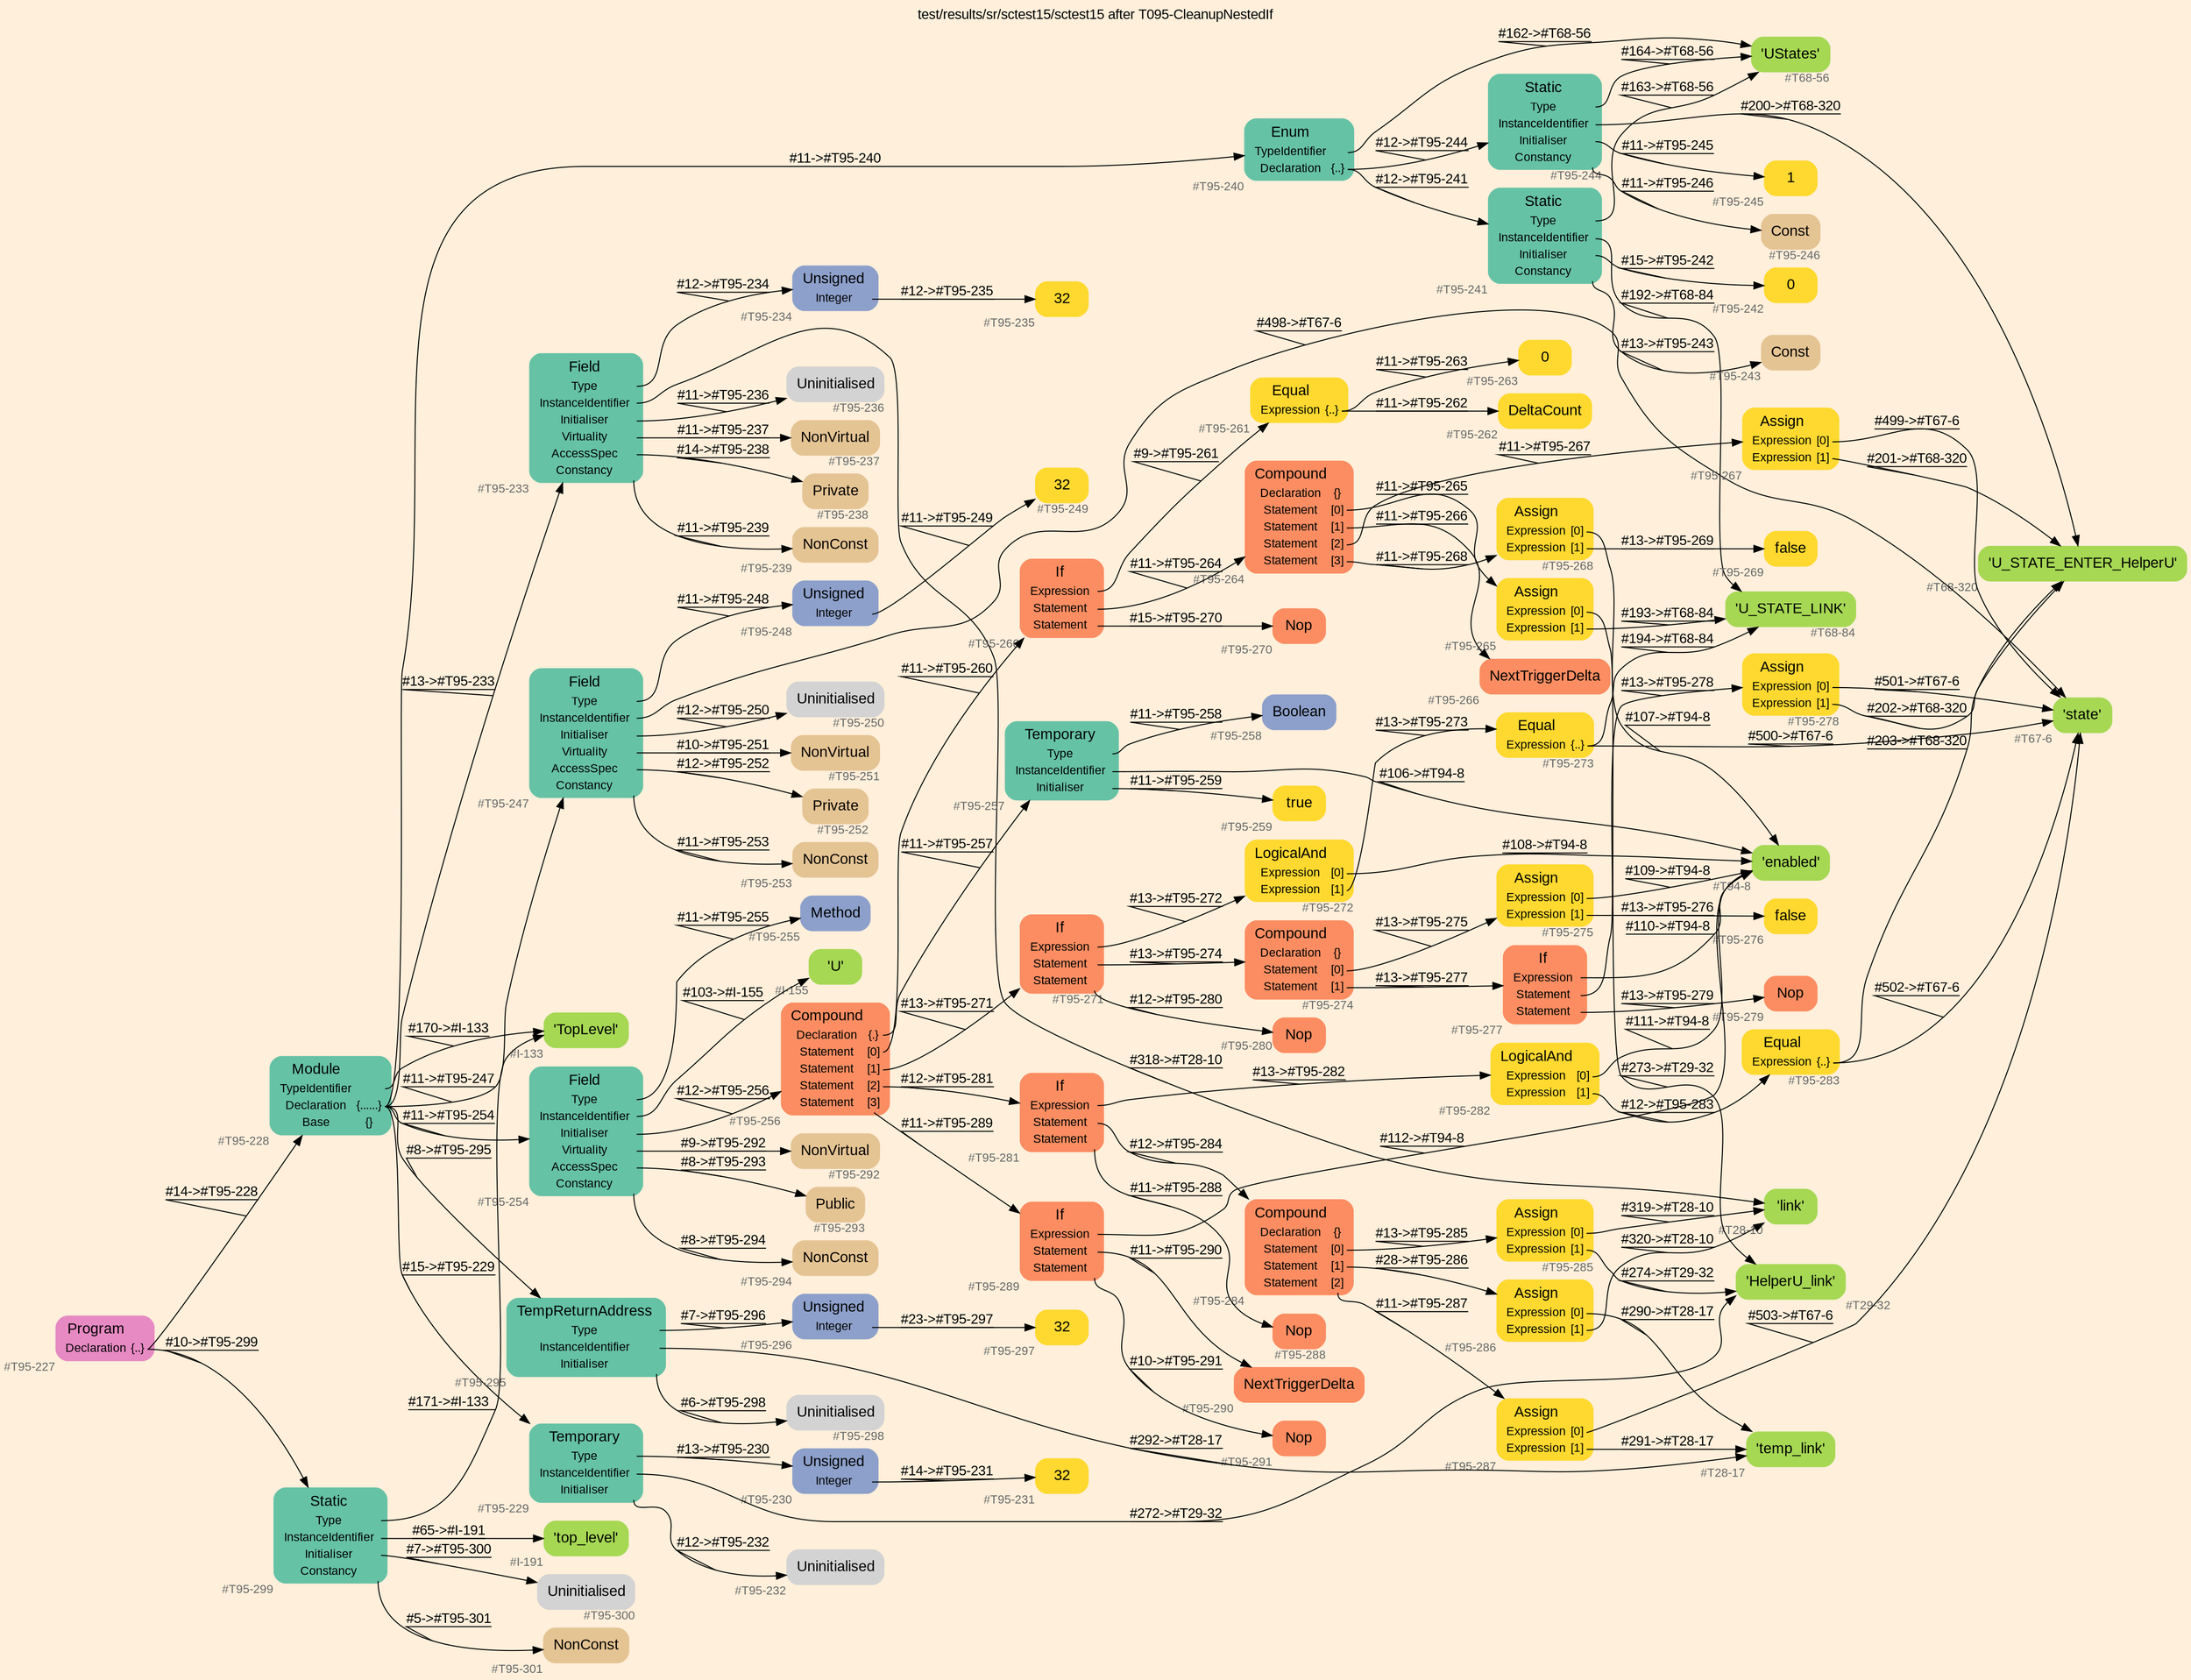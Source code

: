 digraph "test/results/sr/sctest15/sctest15 after T095-CleanupNestedIf" {
label = "test/results/sr/sctest15/sctest15 after T095-CleanupNestedIf"
labelloc = t
graph [
    rankdir = "LR"
    ranksep = 0.3
    bgcolor = antiquewhite1
    color = black
    fontcolor = black
    fontname = "Arial"
];
node [
    fontname = "Arial"
];
edge [
    fontname = "Arial"
];

// -------------------- node figure --------------------
// -------- block #T95-227 ----------
"#T95-227" [
    fillcolor = "/set28/4"
    xlabel = "#T95-227"
    fontsize = "12"
    fontcolor = grey40
    shape = "plaintext"
    label = <<TABLE BORDER="0" CELLBORDER="0" CELLSPACING="0">
     <TR><TD><FONT COLOR="black" POINT-SIZE="15">Program</FONT></TD></TR>
     <TR><TD><FONT COLOR="black" POINT-SIZE="12">Declaration</FONT></TD><TD PORT="port0"><FONT COLOR="black" POINT-SIZE="12">{..}</FONT></TD></TR>
    </TABLE>>
    style = "rounded,filled"
];

// -------- block #T95-228 ----------
"#T95-228" [
    fillcolor = "/set28/1"
    xlabel = "#T95-228"
    fontsize = "12"
    fontcolor = grey40
    shape = "plaintext"
    label = <<TABLE BORDER="0" CELLBORDER="0" CELLSPACING="0">
     <TR><TD><FONT COLOR="black" POINT-SIZE="15">Module</FONT></TD></TR>
     <TR><TD><FONT COLOR="black" POINT-SIZE="12">TypeIdentifier</FONT></TD><TD PORT="port0"></TD></TR>
     <TR><TD><FONT COLOR="black" POINT-SIZE="12">Declaration</FONT></TD><TD PORT="port1"><FONT COLOR="black" POINT-SIZE="12">{......}</FONT></TD></TR>
     <TR><TD><FONT COLOR="black" POINT-SIZE="12">Base</FONT></TD><TD PORT="port2"><FONT COLOR="black" POINT-SIZE="12">{}</FONT></TD></TR>
    </TABLE>>
    style = "rounded,filled"
];

// -------- block #I-133 ----------
"#I-133" [
    fillcolor = "/set28/5"
    xlabel = "#I-133"
    fontsize = "12"
    fontcolor = grey40
    shape = "plaintext"
    label = <<TABLE BORDER="0" CELLBORDER="0" CELLSPACING="0">
     <TR><TD><FONT COLOR="black" POINT-SIZE="15">'TopLevel'</FONT></TD></TR>
    </TABLE>>
    style = "rounded,filled"
];

// -------- block #T95-229 ----------
"#T95-229" [
    fillcolor = "/set28/1"
    xlabel = "#T95-229"
    fontsize = "12"
    fontcolor = grey40
    shape = "plaintext"
    label = <<TABLE BORDER="0" CELLBORDER="0" CELLSPACING="0">
     <TR><TD><FONT COLOR="black" POINT-SIZE="15">Temporary</FONT></TD></TR>
     <TR><TD><FONT COLOR="black" POINT-SIZE="12">Type</FONT></TD><TD PORT="port0"></TD></TR>
     <TR><TD><FONT COLOR="black" POINT-SIZE="12">InstanceIdentifier</FONT></TD><TD PORT="port1"></TD></TR>
     <TR><TD><FONT COLOR="black" POINT-SIZE="12">Initialiser</FONT></TD><TD PORT="port2"></TD></TR>
    </TABLE>>
    style = "rounded,filled"
];

// -------- block #T95-230 ----------
"#T95-230" [
    fillcolor = "/set28/3"
    xlabel = "#T95-230"
    fontsize = "12"
    fontcolor = grey40
    shape = "plaintext"
    label = <<TABLE BORDER="0" CELLBORDER="0" CELLSPACING="0">
     <TR><TD><FONT COLOR="black" POINT-SIZE="15">Unsigned</FONT></TD></TR>
     <TR><TD><FONT COLOR="black" POINT-SIZE="12">Integer</FONT></TD><TD PORT="port0"></TD></TR>
    </TABLE>>
    style = "rounded,filled"
];

// -------- block #T95-231 ----------
"#T95-231" [
    fillcolor = "/set28/6"
    xlabel = "#T95-231"
    fontsize = "12"
    fontcolor = grey40
    shape = "plaintext"
    label = <<TABLE BORDER="0" CELLBORDER="0" CELLSPACING="0">
     <TR><TD><FONT COLOR="black" POINT-SIZE="15">32</FONT></TD></TR>
    </TABLE>>
    style = "rounded,filled"
];

// -------- block #T29-32 ----------
"#T29-32" [
    fillcolor = "/set28/5"
    xlabel = "#T29-32"
    fontsize = "12"
    fontcolor = grey40
    shape = "plaintext"
    label = <<TABLE BORDER="0" CELLBORDER="0" CELLSPACING="0">
     <TR><TD><FONT COLOR="black" POINT-SIZE="15">'HelperU_link'</FONT></TD></TR>
    </TABLE>>
    style = "rounded,filled"
];

// -------- block #T95-232 ----------
"#T95-232" [
    xlabel = "#T95-232"
    fontsize = "12"
    fontcolor = grey40
    shape = "plaintext"
    label = <<TABLE BORDER="0" CELLBORDER="0" CELLSPACING="0">
     <TR><TD><FONT COLOR="black" POINT-SIZE="15">Uninitialised</FONT></TD></TR>
    </TABLE>>
    style = "rounded,filled"
];

// -------- block #T95-233 ----------
"#T95-233" [
    fillcolor = "/set28/1"
    xlabel = "#T95-233"
    fontsize = "12"
    fontcolor = grey40
    shape = "plaintext"
    label = <<TABLE BORDER="0" CELLBORDER="0" CELLSPACING="0">
     <TR><TD><FONT COLOR="black" POINT-SIZE="15">Field</FONT></TD></TR>
     <TR><TD><FONT COLOR="black" POINT-SIZE="12">Type</FONT></TD><TD PORT="port0"></TD></TR>
     <TR><TD><FONT COLOR="black" POINT-SIZE="12">InstanceIdentifier</FONT></TD><TD PORT="port1"></TD></TR>
     <TR><TD><FONT COLOR="black" POINT-SIZE="12">Initialiser</FONT></TD><TD PORT="port2"></TD></TR>
     <TR><TD><FONT COLOR="black" POINT-SIZE="12">Virtuality</FONT></TD><TD PORT="port3"></TD></TR>
     <TR><TD><FONT COLOR="black" POINT-SIZE="12">AccessSpec</FONT></TD><TD PORT="port4"></TD></TR>
     <TR><TD><FONT COLOR="black" POINT-SIZE="12">Constancy</FONT></TD><TD PORT="port5"></TD></TR>
    </TABLE>>
    style = "rounded,filled"
];

// -------- block #T95-234 ----------
"#T95-234" [
    fillcolor = "/set28/3"
    xlabel = "#T95-234"
    fontsize = "12"
    fontcolor = grey40
    shape = "plaintext"
    label = <<TABLE BORDER="0" CELLBORDER="0" CELLSPACING="0">
     <TR><TD><FONT COLOR="black" POINT-SIZE="15">Unsigned</FONT></TD></TR>
     <TR><TD><FONT COLOR="black" POINT-SIZE="12">Integer</FONT></TD><TD PORT="port0"></TD></TR>
    </TABLE>>
    style = "rounded,filled"
];

// -------- block #T95-235 ----------
"#T95-235" [
    fillcolor = "/set28/6"
    xlabel = "#T95-235"
    fontsize = "12"
    fontcolor = grey40
    shape = "plaintext"
    label = <<TABLE BORDER="0" CELLBORDER="0" CELLSPACING="0">
     <TR><TD><FONT COLOR="black" POINT-SIZE="15">32</FONT></TD></TR>
    </TABLE>>
    style = "rounded,filled"
];

// -------- block #T28-10 ----------
"#T28-10" [
    fillcolor = "/set28/5"
    xlabel = "#T28-10"
    fontsize = "12"
    fontcolor = grey40
    shape = "plaintext"
    label = <<TABLE BORDER="0" CELLBORDER="0" CELLSPACING="0">
     <TR><TD><FONT COLOR="black" POINT-SIZE="15">'link'</FONT></TD></TR>
    </TABLE>>
    style = "rounded,filled"
];

// -------- block #T95-236 ----------
"#T95-236" [
    xlabel = "#T95-236"
    fontsize = "12"
    fontcolor = grey40
    shape = "plaintext"
    label = <<TABLE BORDER="0" CELLBORDER="0" CELLSPACING="0">
     <TR><TD><FONT COLOR="black" POINT-SIZE="15">Uninitialised</FONT></TD></TR>
    </TABLE>>
    style = "rounded,filled"
];

// -------- block #T95-237 ----------
"#T95-237" [
    fillcolor = "/set28/7"
    xlabel = "#T95-237"
    fontsize = "12"
    fontcolor = grey40
    shape = "plaintext"
    label = <<TABLE BORDER="0" CELLBORDER="0" CELLSPACING="0">
     <TR><TD><FONT COLOR="black" POINT-SIZE="15">NonVirtual</FONT></TD></TR>
    </TABLE>>
    style = "rounded,filled"
];

// -------- block #T95-238 ----------
"#T95-238" [
    fillcolor = "/set28/7"
    xlabel = "#T95-238"
    fontsize = "12"
    fontcolor = grey40
    shape = "plaintext"
    label = <<TABLE BORDER="0" CELLBORDER="0" CELLSPACING="0">
     <TR><TD><FONT COLOR="black" POINT-SIZE="15">Private</FONT></TD></TR>
    </TABLE>>
    style = "rounded,filled"
];

// -------- block #T95-239 ----------
"#T95-239" [
    fillcolor = "/set28/7"
    xlabel = "#T95-239"
    fontsize = "12"
    fontcolor = grey40
    shape = "plaintext"
    label = <<TABLE BORDER="0" CELLBORDER="0" CELLSPACING="0">
     <TR><TD><FONT COLOR="black" POINT-SIZE="15">NonConst</FONT></TD></TR>
    </TABLE>>
    style = "rounded,filled"
];

// -------- block #T95-240 ----------
"#T95-240" [
    fillcolor = "/set28/1"
    xlabel = "#T95-240"
    fontsize = "12"
    fontcolor = grey40
    shape = "plaintext"
    label = <<TABLE BORDER="0" CELLBORDER="0" CELLSPACING="0">
     <TR><TD><FONT COLOR="black" POINT-SIZE="15">Enum</FONT></TD></TR>
     <TR><TD><FONT COLOR="black" POINT-SIZE="12">TypeIdentifier</FONT></TD><TD PORT="port0"></TD></TR>
     <TR><TD><FONT COLOR="black" POINT-SIZE="12">Declaration</FONT></TD><TD PORT="port1"><FONT COLOR="black" POINT-SIZE="12">{..}</FONT></TD></TR>
    </TABLE>>
    style = "rounded,filled"
];

// -------- block #T68-56 ----------
"#T68-56" [
    fillcolor = "/set28/5"
    xlabel = "#T68-56"
    fontsize = "12"
    fontcolor = grey40
    shape = "plaintext"
    label = <<TABLE BORDER="0" CELLBORDER="0" CELLSPACING="0">
     <TR><TD><FONT COLOR="black" POINT-SIZE="15">'UStates'</FONT></TD></TR>
    </TABLE>>
    style = "rounded,filled"
];

// -------- block #T95-241 ----------
"#T95-241" [
    fillcolor = "/set28/1"
    xlabel = "#T95-241"
    fontsize = "12"
    fontcolor = grey40
    shape = "plaintext"
    label = <<TABLE BORDER="0" CELLBORDER="0" CELLSPACING="0">
     <TR><TD><FONT COLOR="black" POINT-SIZE="15">Static</FONT></TD></TR>
     <TR><TD><FONT COLOR="black" POINT-SIZE="12">Type</FONT></TD><TD PORT="port0"></TD></TR>
     <TR><TD><FONT COLOR="black" POINT-SIZE="12">InstanceIdentifier</FONT></TD><TD PORT="port1"></TD></TR>
     <TR><TD><FONT COLOR="black" POINT-SIZE="12">Initialiser</FONT></TD><TD PORT="port2"></TD></TR>
     <TR><TD><FONT COLOR="black" POINT-SIZE="12">Constancy</FONT></TD><TD PORT="port3"></TD></TR>
    </TABLE>>
    style = "rounded,filled"
];

// -------- block #T68-84 ----------
"#T68-84" [
    fillcolor = "/set28/5"
    xlabel = "#T68-84"
    fontsize = "12"
    fontcolor = grey40
    shape = "plaintext"
    label = <<TABLE BORDER="0" CELLBORDER="0" CELLSPACING="0">
     <TR><TD><FONT COLOR="black" POINT-SIZE="15">'U_STATE_LINK'</FONT></TD></TR>
    </TABLE>>
    style = "rounded,filled"
];

// -------- block #T95-242 ----------
"#T95-242" [
    fillcolor = "/set28/6"
    xlabel = "#T95-242"
    fontsize = "12"
    fontcolor = grey40
    shape = "plaintext"
    label = <<TABLE BORDER="0" CELLBORDER="0" CELLSPACING="0">
     <TR><TD><FONT COLOR="black" POINT-SIZE="15">0</FONT></TD></TR>
    </TABLE>>
    style = "rounded,filled"
];

// -------- block #T95-243 ----------
"#T95-243" [
    fillcolor = "/set28/7"
    xlabel = "#T95-243"
    fontsize = "12"
    fontcolor = grey40
    shape = "plaintext"
    label = <<TABLE BORDER="0" CELLBORDER="0" CELLSPACING="0">
     <TR><TD><FONT COLOR="black" POINT-SIZE="15">Const</FONT></TD></TR>
    </TABLE>>
    style = "rounded,filled"
];

// -------- block #T95-244 ----------
"#T95-244" [
    fillcolor = "/set28/1"
    xlabel = "#T95-244"
    fontsize = "12"
    fontcolor = grey40
    shape = "plaintext"
    label = <<TABLE BORDER="0" CELLBORDER="0" CELLSPACING="0">
     <TR><TD><FONT COLOR="black" POINT-SIZE="15">Static</FONT></TD></TR>
     <TR><TD><FONT COLOR="black" POINT-SIZE="12">Type</FONT></TD><TD PORT="port0"></TD></TR>
     <TR><TD><FONT COLOR="black" POINT-SIZE="12">InstanceIdentifier</FONT></TD><TD PORT="port1"></TD></TR>
     <TR><TD><FONT COLOR="black" POINT-SIZE="12">Initialiser</FONT></TD><TD PORT="port2"></TD></TR>
     <TR><TD><FONT COLOR="black" POINT-SIZE="12">Constancy</FONT></TD><TD PORT="port3"></TD></TR>
    </TABLE>>
    style = "rounded,filled"
];

// -------- block #T68-320 ----------
"#T68-320" [
    fillcolor = "/set28/5"
    xlabel = "#T68-320"
    fontsize = "12"
    fontcolor = grey40
    shape = "plaintext"
    label = <<TABLE BORDER="0" CELLBORDER="0" CELLSPACING="0">
     <TR><TD><FONT COLOR="black" POINT-SIZE="15">'U_STATE_ENTER_HelperU'</FONT></TD></TR>
    </TABLE>>
    style = "rounded,filled"
];

// -------- block #T95-245 ----------
"#T95-245" [
    fillcolor = "/set28/6"
    xlabel = "#T95-245"
    fontsize = "12"
    fontcolor = grey40
    shape = "plaintext"
    label = <<TABLE BORDER="0" CELLBORDER="0" CELLSPACING="0">
     <TR><TD><FONT COLOR="black" POINT-SIZE="15">1</FONT></TD></TR>
    </TABLE>>
    style = "rounded,filled"
];

// -------- block #T95-246 ----------
"#T95-246" [
    fillcolor = "/set28/7"
    xlabel = "#T95-246"
    fontsize = "12"
    fontcolor = grey40
    shape = "plaintext"
    label = <<TABLE BORDER="0" CELLBORDER="0" CELLSPACING="0">
     <TR><TD><FONT COLOR="black" POINT-SIZE="15">Const</FONT></TD></TR>
    </TABLE>>
    style = "rounded,filled"
];

// -------- block #T95-247 ----------
"#T95-247" [
    fillcolor = "/set28/1"
    xlabel = "#T95-247"
    fontsize = "12"
    fontcolor = grey40
    shape = "plaintext"
    label = <<TABLE BORDER="0" CELLBORDER="0" CELLSPACING="0">
     <TR><TD><FONT COLOR="black" POINT-SIZE="15">Field</FONT></TD></TR>
     <TR><TD><FONT COLOR="black" POINT-SIZE="12">Type</FONT></TD><TD PORT="port0"></TD></TR>
     <TR><TD><FONT COLOR="black" POINT-SIZE="12">InstanceIdentifier</FONT></TD><TD PORT="port1"></TD></TR>
     <TR><TD><FONT COLOR="black" POINT-SIZE="12">Initialiser</FONT></TD><TD PORT="port2"></TD></TR>
     <TR><TD><FONT COLOR="black" POINT-SIZE="12">Virtuality</FONT></TD><TD PORT="port3"></TD></TR>
     <TR><TD><FONT COLOR="black" POINT-SIZE="12">AccessSpec</FONT></TD><TD PORT="port4"></TD></TR>
     <TR><TD><FONT COLOR="black" POINT-SIZE="12">Constancy</FONT></TD><TD PORT="port5"></TD></TR>
    </TABLE>>
    style = "rounded,filled"
];

// -------- block #T95-248 ----------
"#T95-248" [
    fillcolor = "/set28/3"
    xlabel = "#T95-248"
    fontsize = "12"
    fontcolor = grey40
    shape = "plaintext"
    label = <<TABLE BORDER="0" CELLBORDER="0" CELLSPACING="0">
     <TR><TD><FONT COLOR="black" POINT-SIZE="15">Unsigned</FONT></TD></TR>
     <TR><TD><FONT COLOR="black" POINT-SIZE="12">Integer</FONT></TD><TD PORT="port0"></TD></TR>
    </TABLE>>
    style = "rounded,filled"
];

// -------- block #T95-249 ----------
"#T95-249" [
    fillcolor = "/set28/6"
    xlabel = "#T95-249"
    fontsize = "12"
    fontcolor = grey40
    shape = "plaintext"
    label = <<TABLE BORDER="0" CELLBORDER="0" CELLSPACING="0">
     <TR><TD><FONT COLOR="black" POINT-SIZE="15">32</FONT></TD></TR>
    </TABLE>>
    style = "rounded,filled"
];

// -------- block #T67-6 ----------
"#T67-6" [
    fillcolor = "/set28/5"
    xlabel = "#T67-6"
    fontsize = "12"
    fontcolor = grey40
    shape = "plaintext"
    label = <<TABLE BORDER="0" CELLBORDER="0" CELLSPACING="0">
     <TR><TD><FONT COLOR="black" POINT-SIZE="15">'state'</FONT></TD></TR>
    </TABLE>>
    style = "rounded,filled"
];

// -------- block #T95-250 ----------
"#T95-250" [
    xlabel = "#T95-250"
    fontsize = "12"
    fontcolor = grey40
    shape = "plaintext"
    label = <<TABLE BORDER="0" CELLBORDER="0" CELLSPACING="0">
     <TR><TD><FONT COLOR="black" POINT-SIZE="15">Uninitialised</FONT></TD></TR>
    </TABLE>>
    style = "rounded,filled"
];

// -------- block #T95-251 ----------
"#T95-251" [
    fillcolor = "/set28/7"
    xlabel = "#T95-251"
    fontsize = "12"
    fontcolor = grey40
    shape = "plaintext"
    label = <<TABLE BORDER="0" CELLBORDER="0" CELLSPACING="0">
     <TR><TD><FONT COLOR="black" POINT-SIZE="15">NonVirtual</FONT></TD></TR>
    </TABLE>>
    style = "rounded,filled"
];

// -------- block #T95-252 ----------
"#T95-252" [
    fillcolor = "/set28/7"
    xlabel = "#T95-252"
    fontsize = "12"
    fontcolor = grey40
    shape = "plaintext"
    label = <<TABLE BORDER="0" CELLBORDER="0" CELLSPACING="0">
     <TR><TD><FONT COLOR="black" POINT-SIZE="15">Private</FONT></TD></TR>
    </TABLE>>
    style = "rounded,filled"
];

// -------- block #T95-253 ----------
"#T95-253" [
    fillcolor = "/set28/7"
    xlabel = "#T95-253"
    fontsize = "12"
    fontcolor = grey40
    shape = "plaintext"
    label = <<TABLE BORDER="0" CELLBORDER="0" CELLSPACING="0">
     <TR><TD><FONT COLOR="black" POINT-SIZE="15">NonConst</FONT></TD></TR>
    </TABLE>>
    style = "rounded,filled"
];

// -------- block #T95-254 ----------
"#T95-254" [
    fillcolor = "/set28/1"
    xlabel = "#T95-254"
    fontsize = "12"
    fontcolor = grey40
    shape = "plaintext"
    label = <<TABLE BORDER="0" CELLBORDER="0" CELLSPACING="0">
     <TR><TD><FONT COLOR="black" POINT-SIZE="15">Field</FONT></TD></TR>
     <TR><TD><FONT COLOR="black" POINT-SIZE="12">Type</FONT></TD><TD PORT="port0"></TD></TR>
     <TR><TD><FONT COLOR="black" POINT-SIZE="12">InstanceIdentifier</FONT></TD><TD PORT="port1"></TD></TR>
     <TR><TD><FONT COLOR="black" POINT-SIZE="12">Initialiser</FONT></TD><TD PORT="port2"></TD></TR>
     <TR><TD><FONT COLOR="black" POINT-SIZE="12">Virtuality</FONT></TD><TD PORT="port3"></TD></TR>
     <TR><TD><FONT COLOR="black" POINT-SIZE="12">AccessSpec</FONT></TD><TD PORT="port4"></TD></TR>
     <TR><TD><FONT COLOR="black" POINT-SIZE="12">Constancy</FONT></TD><TD PORT="port5"></TD></TR>
    </TABLE>>
    style = "rounded,filled"
];

// -------- block #T95-255 ----------
"#T95-255" [
    fillcolor = "/set28/3"
    xlabel = "#T95-255"
    fontsize = "12"
    fontcolor = grey40
    shape = "plaintext"
    label = <<TABLE BORDER="0" CELLBORDER="0" CELLSPACING="0">
     <TR><TD><FONT COLOR="black" POINT-SIZE="15">Method</FONT></TD></TR>
    </TABLE>>
    style = "rounded,filled"
];

// -------- block #I-155 ----------
"#I-155" [
    fillcolor = "/set28/5"
    xlabel = "#I-155"
    fontsize = "12"
    fontcolor = grey40
    shape = "plaintext"
    label = <<TABLE BORDER="0" CELLBORDER="0" CELLSPACING="0">
     <TR><TD><FONT COLOR="black" POINT-SIZE="15">'U'</FONT></TD></TR>
    </TABLE>>
    style = "rounded,filled"
];

// -------- block #T95-256 ----------
"#T95-256" [
    fillcolor = "/set28/2"
    xlabel = "#T95-256"
    fontsize = "12"
    fontcolor = grey40
    shape = "plaintext"
    label = <<TABLE BORDER="0" CELLBORDER="0" CELLSPACING="0">
     <TR><TD><FONT COLOR="black" POINT-SIZE="15">Compound</FONT></TD></TR>
     <TR><TD><FONT COLOR="black" POINT-SIZE="12">Declaration</FONT></TD><TD PORT="port0"><FONT COLOR="black" POINT-SIZE="12">{.}</FONT></TD></TR>
     <TR><TD><FONT COLOR="black" POINT-SIZE="12">Statement</FONT></TD><TD PORT="port1"><FONT COLOR="black" POINT-SIZE="12">[0]</FONT></TD></TR>
     <TR><TD><FONT COLOR="black" POINT-SIZE="12">Statement</FONT></TD><TD PORT="port2"><FONT COLOR="black" POINT-SIZE="12">[1]</FONT></TD></TR>
     <TR><TD><FONT COLOR="black" POINT-SIZE="12">Statement</FONT></TD><TD PORT="port3"><FONT COLOR="black" POINT-SIZE="12">[2]</FONT></TD></TR>
     <TR><TD><FONT COLOR="black" POINT-SIZE="12">Statement</FONT></TD><TD PORT="port4"><FONT COLOR="black" POINT-SIZE="12">[3]</FONT></TD></TR>
    </TABLE>>
    style = "rounded,filled"
];

// -------- block #T95-257 ----------
"#T95-257" [
    fillcolor = "/set28/1"
    xlabel = "#T95-257"
    fontsize = "12"
    fontcolor = grey40
    shape = "plaintext"
    label = <<TABLE BORDER="0" CELLBORDER="0" CELLSPACING="0">
     <TR><TD><FONT COLOR="black" POINT-SIZE="15">Temporary</FONT></TD></TR>
     <TR><TD><FONT COLOR="black" POINT-SIZE="12">Type</FONT></TD><TD PORT="port0"></TD></TR>
     <TR><TD><FONT COLOR="black" POINT-SIZE="12">InstanceIdentifier</FONT></TD><TD PORT="port1"></TD></TR>
     <TR><TD><FONT COLOR="black" POINT-SIZE="12">Initialiser</FONT></TD><TD PORT="port2"></TD></TR>
    </TABLE>>
    style = "rounded,filled"
];

// -------- block #T95-258 ----------
"#T95-258" [
    fillcolor = "/set28/3"
    xlabel = "#T95-258"
    fontsize = "12"
    fontcolor = grey40
    shape = "plaintext"
    label = <<TABLE BORDER="0" CELLBORDER="0" CELLSPACING="0">
     <TR><TD><FONT COLOR="black" POINT-SIZE="15">Boolean</FONT></TD></TR>
    </TABLE>>
    style = "rounded,filled"
];

// -------- block #T94-8 ----------
"#T94-8" [
    fillcolor = "/set28/5"
    xlabel = "#T94-8"
    fontsize = "12"
    fontcolor = grey40
    shape = "plaintext"
    label = <<TABLE BORDER="0" CELLBORDER="0" CELLSPACING="0">
     <TR><TD><FONT COLOR="black" POINT-SIZE="15">'enabled'</FONT></TD></TR>
    </TABLE>>
    style = "rounded,filled"
];

// -------- block #T95-259 ----------
"#T95-259" [
    fillcolor = "/set28/6"
    xlabel = "#T95-259"
    fontsize = "12"
    fontcolor = grey40
    shape = "plaintext"
    label = <<TABLE BORDER="0" CELLBORDER="0" CELLSPACING="0">
     <TR><TD><FONT COLOR="black" POINT-SIZE="15">true</FONT></TD></TR>
    </TABLE>>
    style = "rounded,filled"
];

// -------- block #T95-260 ----------
"#T95-260" [
    fillcolor = "/set28/2"
    xlabel = "#T95-260"
    fontsize = "12"
    fontcolor = grey40
    shape = "plaintext"
    label = <<TABLE BORDER="0" CELLBORDER="0" CELLSPACING="0">
     <TR><TD><FONT COLOR="black" POINT-SIZE="15">If</FONT></TD></TR>
     <TR><TD><FONT COLOR="black" POINT-SIZE="12">Expression</FONT></TD><TD PORT="port0"></TD></TR>
     <TR><TD><FONT COLOR="black" POINT-SIZE="12">Statement</FONT></TD><TD PORT="port1"></TD></TR>
     <TR><TD><FONT COLOR="black" POINT-SIZE="12">Statement</FONT></TD><TD PORT="port2"></TD></TR>
    </TABLE>>
    style = "rounded,filled"
];

// -------- block #T95-261 ----------
"#T95-261" [
    fillcolor = "/set28/6"
    xlabel = "#T95-261"
    fontsize = "12"
    fontcolor = grey40
    shape = "plaintext"
    label = <<TABLE BORDER="0" CELLBORDER="0" CELLSPACING="0">
     <TR><TD><FONT COLOR="black" POINT-SIZE="15">Equal</FONT></TD></TR>
     <TR><TD><FONT COLOR="black" POINT-SIZE="12">Expression</FONT></TD><TD PORT="port0"><FONT COLOR="black" POINT-SIZE="12">{..}</FONT></TD></TR>
    </TABLE>>
    style = "rounded,filled"
];

// -------- block #T95-262 ----------
"#T95-262" [
    fillcolor = "/set28/6"
    xlabel = "#T95-262"
    fontsize = "12"
    fontcolor = grey40
    shape = "plaintext"
    label = <<TABLE BORDER="0" CELLBORDER="0" CELLSPACING="0">
     <TR><TD><FONT COLOR="black" POINT-SIZE="15">DeltaCount</FONT></TD></TR>
    </TABLE>>
    style = "rounded,filled"
];

// -------- block #T95-263 ----------
"#T95-263" [
    fillcolor = "/set28/6"
    xlabel = "#T95-263"
    fontsize = "12"
    fontcolor = grey40
    shape = "plaintext"
    label = <<TABLE BORDER="0" CELLBORDER="0" CELLSPACING="0">
     <TR><TD><FONT COLOR="black" POINT-SIZE="15">0</FONT></TD></TR>
    </TABLE>>
    style = "rounded,filled"
];

// -------- block #T95-264 ----------
"#T95-264" [
    fillcolor = "/set28/2"
    xlabel = "#T95-264"
    fontsize = "12"
    fontcolor = grey40
    shape = "plaintext"
    label = <<TABLE BORDER="0" CELLBORDER="0" CELLSPACING="0">
     <TR><TD><FONT COLOR="black" POINT-SIZE="15">Compound</FONT></TD></TR>
     <TR><TD><FONT COLOR="black" POINT-SIZE="12">Declaration</FONT></TD><TD PORT="port0"><FONT COLOR="black" POINT-SIZE="12">{}</FONT></TD></TR>
     <TR><TD><FONT COLOR="black" POINT-SIZE="12">Statement</FONT></TD><TD PORT="port1"><FONT COLOR="black" POINT-SIZE="12">[0]</FONT></TD></TR>
     <TR><TD><FONT COLOR="black" POINT-SIZE="12">Statement</FONT></TD><TD PORT="port2"><FONT COLOR="black" POINT-SIZE="12">[1]</FONT></TD></TR>
     <TR><TD><FONT COLOR="black" POINT-SIZE="12">Statement</FONT></TD><TD PORT="port3"><FONT COLOR="black" POINT-SIZE="12">[2]</FONT></TD></TR>
     <TR><TD><FONT COLOR="black" POINT-SIZE="12">Statement</FONT></TD><TD PORT="port4"><FONT COLOR="black" POINT-SIZE="12">[3]</FONT></TD></TR>
    </TABLE>>
    style = "rounded,filled"
];

// -------- block #T95-265 ----------
"#T95-265" [
    fillcolor = "/set28/6"
    xlabel = "#T95-265"
    fontsize = "12"
    fontcolor = grey40
    shape = "plaintext"
    label = <<TABLE BORDER="0" CELLBORDER="0" CELLSPACING="0">
     <TR><TD><FONT COLOR="black" POINT-SIZE="15">Assign</FONT></TD></TR>
     <TR><TD><FONT COLOR="black" POINT-SIZE="12">Expression</FONT></TD><TD PORT="port0"><FONT COLOR="black" POINT-SIZE="12">[0]</FONT></TD></TR>
     <TR><TD><FONT COLOR="black" POINT-SIZE="12">Expression</FONT></TD><TD PORT="port1"><FONT COLOR="black" POINT-SIZE="12">[1]</FONT></TD></TR>
    </TABLE>>
    style = "rounded,filled"
];

// -------- block #T95-266 ----------
"#T95-266" [
    fillcolor = "/set28/2"
    xlabel = "#T95-266"
    fontsize = "12"
    fontcolor = grey40
    shape = "plaintext"
    label = <<TABLE BORDER="0" CELLBORDER="0" CELLSPACING="0">
     <TR><TD><FONT COLOR="black" POINT-SIZE="15">NextTriggerDelta</FONT></TD></TR>
    </TABLE>>
    style = "rounded,filled"
];

// -------- block #T95-267 ----------
"#T95-267" [
    fillcolor = "/set28/6"
    xlabel = "#T95-267"
    fontsize = "12"
    fontcolor = grey40
    shape = "plaintext"
    label = <<TABLE BORDER="0" CELLBORDER="0" CELLSPACING="0">
     <TR><TD><FONT COLOR="black" POINT-SIZE="15">Assign</FONT></TD></TR>
     <TR><TD><FONT COLOR="black" POINT-SIZE="12">Expression</FONT></TD><TD PORT="port0"><FONT COLOR="black" POINT-SIZE="12">[0]</FONT></TD></TR>
     <TR><TD><FONT COLOR="black" POINT-SIZE="12">Expression</FONT></TD><TD PORT="port1"><FONT COLOR="black" POINT-SIZE="12">[1]</FONT></TD></TR>
    </TABLE>>
    style = "rounded,filled"
];

// -------- block #T95-268 ----------
"#T95-268" [
    fillcolor = "/set28/6"
    xlabel = "#T95-268"
    fontsize = "12"
    fontcolor = grey40
    shape = "plaintext"
    label = <<TABLE BORDER="0" CELLBORDER="0" CELLSPACING="0">
     <TR><TD><FONT COLOR="black" POINT-SIZE="15">Assign</FONT></TD></TR>
     <TR><TD><FONT COLOR="black" POINT-SIZE="12">Expression</FONT></TD><TD PORT="port0"><FONT COLOR="black" POINT-SIZE="12">[0]</FONT></TD></TR>
     <TR><TD><FONT COLOR="black" POINT-SIZE="12">Expression</FONT></TD><TD PORT="port1"><FONT COLOR="black" POINT-SIZE="12">[1]</FONT></TD></TR>
    </TABLE>>
    style = "rounded,filled"
];

// -------- block #T95-269 ----------
"#T95-269" [
    fillcolor = "/set28/6"
    xlabel = "#T95-269"
    fontsize = "12"
    fontcolor = grey40
    shape = "plaintext"
    label = <<TABLE BORDER="0" CELLBORDER="0" CELLSPACING="0">
     <TR><TD><FONT COLOR="black" POINT-SIZE="15">false</FONT></TD></TR>
    </TABLE>>
    style = "rounded,filled"
];

// -------- block #T95-270 ----------
"#T95-270" [
    fillcolor = "/set28/2"
    xlabel = "#T95-270"
    fontsize = "12"
    fontcolor = grey40
    shape = "plaintext"
    label = <<TABLE BORDER="0" CELLBORDER="0" CELLSPACING="0">
     <TR><TD><FONT COLOR="black" POINT-SIZE="15">Nop</FONT></TD></TR>
    </TABLE>>
    style = "rounded,filled"
];

// -------- block #T95-271 ----------
"#T95-271" [
    fillcolor = "/set28/2"
    xlabel = "#T95-271"
    fontsize = "12"
    fontcolor = grey40
    shape = "plaintext"
    label = <<TABLE BORDER="0" CELLBORDER="0" CELLSPACING="0">
     <TR><TD><FONT COLOR="black" POINT-SIZE="15">If</FONT></TD></TR>
     <TR><TD><FONT COLOR="black" POINT-SIZE="12">Expression</FONT></TD><TD PORT="port0"></TD></TR>
     <TR><TD><FONT COLOR="black" POINT-SIZE="12">Statement</FONT></TD><TD PORT="port1"></TD></TR>
     <TR><TD><FONT COLOR="black" POINT-SIZE="12">Statement</FONT></TD><TD PORT="port2"></TD></TR>
    </TABLE>>
    style = "rounded,filled"
];

// -------- block #T95-272 ----------
"#T95-272" [
    fillcolor = "/set28/6"
    xlabel = "#T95-272"
    fontsize = "12"
    fontcolor = grey40
    shape = "plaintext"
    label = <<TABLE BORDER="0" CELLBORDER="0" CELLSPACING="0">
     <TR><TD><FONT COLOR="black" POINT-SIZE="15">LogicalAnd</FONT></TD></TR>
     <TR><TD><FONT COLOR="black" POINT-SIZE="12">Expression</FONT></TD><TD PORT="port0"><FONT COLOR="black" POINT-SIZE="12">[0]</FONT></TD></TR>
     <TR><TD><FONT COLOR="black" POINT-SIZE="12">Expression</FONT></TD><TD PORT="port1"><FONT COLOR="black" POINT-SIZE="12">[1]</FONT></TD></TR>
    </TABLE>>
    style = "rounded,filled"
];

// -------- block #T95-273 ----------
"#T95-273" [
    fillcolor = "/set28/6"
    xlabel = "#T95-273"
    fontsize = "12"
    fontcolor = grey40
    shape = "plaintext"
    label = <<TABLE BORDER="0" CELLBORDER="0" CELLSPACING="0">
     <TR><TD><FONT COLOR="black" POINT-SIZE="15">Equal</FONT></TD></TR>
     <TR><TD><FONT COLOR="black" POINT-SIZE="12">Expression</FONT></TD><TD PORT="port0"><FONT COLOR="black" POINT-SIZE="12">{..}</FONT></TD></TR>
    </TABLE>>
    style = "rounded,filled"
];

// -------- block #T95-274 ----------
"#T95-274" [
    fillcolor = "/set28/2"
    xlabel = "#T95-274"
    fontsize = "12"
    fontcolor = grey40
    shape = "plaintext"
    label = <<TABLE BORDER="0" CELLBORDER="0" CELLSPACING="0">
     <TR><TD><FONT COLOR="black" POINT-SIZE="15">Compound</FONT></TD></TR>
     <TR><TD><FONT COLOR="black" POINT-SIZE="12">Declaration</FONT></TD><TD PORT="port0"><FONT COLOR="black" POINT-SIZE="12">{}</FONT></TD></TR>
     <TR><TD><FONT COLOR="black" POINT-SIZE="12">Statement</FONT></TD><TD PORT="port1"><FONT COLOR="black" POINT-SIZE="12">[0]</FONT></TD></TR>
     <TR><TD><FONT COLOR="black" POINT-SIZE="12">Statement</FONT></TD><TD PORT="port2"><FONT COLOR="black" POINT-SIZE="12">[1]</FONT></TD></TR>
    </TABLE>>
    style = "rounded,filled"
];

// -------- block #T95-275 ----------
"#T95-275" [
    fillcolor = "/set28/6"
    xlabel = "#T95-275"
    fontsize = "12"
    fontcolor = grey40
    shape = "plaintext"
    label = <<TABLE BORDER="0" CELLBORDER="0" CELLSPACING="0">
     <TR><TD><FONT COLOR="black" POINT-SIZE="15">Assign</FONT></TD></TR>
     <TR><TD><FONT COLOR="black" POINT-SIZE="12">Expression</FONT></TD><TD PORT="port0"><FONT COLOR="black" POINT-SIZE="12">[0]</FONT></TD></TR>
     <TR><TD><FONT COLOR="black" POINT-SIZE="12">Expression</FONT></TD><TD PORT="port1"><FONT COLOR="black" POINT-SIZE="12">[1]</FONT></TD></TR>
    </TABLE>>
    style = "rounded,filled"
];

// -------- block #T95-276 ----------
"#T95-276" [
    fillcolor = "/set28/6"
    xlabel = "#T95-276"
    fontsize = "12"
    fontcolor = grey40
    shape = "plaintext"
    label = <<TABLE BORDER="0" CELLBORDER="0" CELLSPACING="0">
     <TR><TD><FONT COLOR="black" POINT-SIZE="15">false</FONT></TD></TR>
    </TABLE>>
    style = "rounded,filled"
];

// -------- block #T95-277 ----------
"#T95-277" [
    fillcolor = "/set28/2"
    xlabel = "#T95-277"
    fontsize = "12"
    fontcolor = grey40
    shape = "plaintext"
    label = <<TABLE BORDER="0" CELLBORDER="0" CELLSPACING="0">
     <TR><TD><FONT COLOR="black" POINT-SIZE="15">If</FONT></TD></TR>
     <TR><TD><FONT COLOR="black" POINT-SIZE="12">Expression</FONT></TD><TD PORT="port0"></TD></TR>
     <TR><TD><FONT COLOR="black" POINT-SIZE="12">Statement</FONT></TD><TD PORT="port1"></TD></TR>
     <TR><TD><FONT COLOR="black" POINT-SIZE="12">Statement</FONT></TD><TD PORT="port2"></TD></TR>
    </TABLE>>
    style = "rounded,filled"
];

// -------- block #T95-278 ----------
"#T95-278" [
    fillcolor = "/set28/6"
    xlabel = "#T95-278"
    fontsize = "12"
    fontcolor = grey40
    shape = "plaintext"
    label = <<TABLE BORDER="0" CELLBORDER="0" CELLSPACING="0">
     <TR><TD><FONT COLOR="black" POINT-SIZE="15">Assign</FONT></TD></TR>
     <TR><TD><FONT COLOR="black" POINT-SIZE="12">Expression</FONT></TD><TD PORT="port0"><FONT COLOR="black" POINT-SIZE="12">[0]</FONT></TD></TR>
     <TR><TD><FONT COLOR="black" POINT-SIZE="12">Expression</FONT></TD><TD PORT="port1"><FONT COLOR="black" POINT-SIZE="12">[1]</FONT></TD></TR>
    </TABLE>>
    style = "rounded,filled"
];

// -------- block #T95-279 ----------
"#T95-279" [
    fillcolor = "/set28/2"
    xlabel = "#T95-279"
    fontsize = "12"
    fontcolor = grey40
    shape = "plaintext"
    label = <<TABLE BORDER="0" CELLBORDER="0" CELLSPACING="0">
     <TR><TD><FONT COLOR="black" POINT-SIZE="15">Nop</FONT></TD></TR>
    </TABLE>>
    style = "rounded,filled"
];

// -------- block #T95-280 ----------
"#T95-280" [
    fillcolor = "/set28/2"
    xlabel = "#T95-280"
    fontsize = "12"
    fontcolor = grey40
    shape = "plaintext"
    label = <<TABLE BORDER="0" CELLBORDER="0" CELLSPACING="0">
     <TR><TD><FONT COLOR="black" POINT-SIZE="15">Nop</FONT></TD></TR>
    </TABLE>>
    style = "rounded,filled"
];

// -------- block #T95-281 ----------
"#T95-281" [
    fillcolor = "/set28/2"
    xlabel = "#T95-281"
    fontsize = "12"
    fontcolor = grey40
    shape = "plaintext"
    label = <<TABLE BORDER="0" CELLBORDER="0" CELLSPACING="0">
     <TR><TD><FONT COLOR="black" POINT-SIZE="15">If</FONT></TD></TR>
     <TR><TD><FONT COLOR="black" POINT-SIZE="12">Expression</FONT></TD><TD PORT="port0"></TD></TR>
     <TR><TD><FONT COLOR="black" POINT-SIZE="12">Statement</FONT></TD><TD PORT="port1"></TD></TR>
     <TR><TD><FONT COLOR="black" POINT-SIZE="12">Statement</FONT></TD><TD PORT="port2"></TD></TR>
    </TABLE>>
    style = "rounded,filled"
];

// -------- block #T95-282 ----------
"#T95-282" [
    fillcolor = "/set28/6"
    xlabel = "#T95-282"
    fontsize = "12"
    fontcolor = grey40
    shape = "plaintext"
    label = <<TABLE BORDER="0" CELLBORDER="0" CELLSPACING="0">
     <TR><TD><FONT COLOR="black" POINT-SIZE="15">LogicalAnd</FONT></TD></TR>
     <TR><TD><FONT COLOR="black" POINT-SIZE="12">Expression</FONT></TD><TD PORT="port0"><FONT COLOR="black" POINT-SIZE="12">[0]</FONT></TD></TR>
     <TR><TD><FONT COLOR="black" POINT-SIZE="12">Expression</FONT></TD><TD PORT="port1"><FONT COLOR="black" POINT-SIZE="12">[1]</FONT></TD></TR>
    </TABLE>>
    style = "rounded,filled"
];

// -------- block #T95-283 ----------
"#T95-283" [
    fillcolor = "/set28/6"
    xlabel = "#T95-283"
    fontsize = "12"
    fontcolor = grey40
    shape = "plaintext"
    label = <<TABLE BORDER="0" CELLBORDER="0" CELLSPACING="0">
     <TR><TD><FONT COLOR="black" POINT-SIZE="15">Equal</FONT></TD></TR>
     <TR><TD><FONT COLOR="black" POINT-SIZE="12">Expression</FONT></TD><TD PORT="port0"><FONT COLOR="black" POINT-SIZE="12">{..}</FONT></TD></TR>
    </TABLE>>
    style = "rounded,filled"
];

// -------- block #T95-284 ----------
"#T95-284" [
    fillcolor = "/set28/2"
    xlabel = "#T95-284"
    fontsize = "12"
    fontcolor = grey40
    shape = "plaintext"
    label = <<TABLE BORDER="0" CELLBORDER="0" CELLSPACING="0">
     <TR><TD><FONT COLOR="black" POINT-SIZE="15">Compound</FONT></TD></TR>
     <TR><TD><FONT COLOR="black" POINT-SIZE="12">Declaration</FONT></TD><TD PORT="port0"><FONT COLOR="black" POINT-SIZE="12">{}</FONT></TD></TR>
     <TR><TD><FONT COLOR="black" POINT-SIZE="12">Statement</FONT></TD><TD PORT="port1"><FONT COLOR="black" POINT-SIZE="12">[0]</FONT></TD></TR>
     <TR><TD><FONT COLOR="black" POINT-SIZE="12">Statement</FONT></TD><TD PORT="port2"><FONT COLOR="black" POINT-SIZE="12">[1]</FONT></TD></TR>
     <TR><TD><FONT COLOR="black" POINT-SIZE="12">Statement</FONT></TD><TD PORT="port3"><FONT COLOR="black" POINT-SIZE="12">[2]</FONT></TD></TR>
    </TABLE>>
    style = "rounded,filled"
];

// -------- block #T95-285 ----------
"#T95-285" [
    fillcolor = "/set28/6"
    xlabel = "#T95-285"
    fontsize = "12"
    fontcolor = grey40
    shape = "plaintext"
    label = <<TABLE BORDER="0" CELLBORDER="0" CELLSPACING="0">
     <TR><TD><FONT COLOR="black" POINT-SIZE="15">Assign</FONT></TD></TR>
     <TR><TD><FONT COLOR="black" POINT-SIZE="12">Expression</FONT></TD><TD PORT="port0"><FONT COLOR="black" POINT-SIZE="12">[0]</FONT></TD></TR>
     <TR><TD><FONT COLOR="black" POINT-SIZE="12">Expression</FONT></TD><TD PORT="port1"><FONT COLOR="black" POINT-SIZE="12">[1]</FONT></TD></TR>
    </TABLE>>
    style = "rounded,filled"
];

// -------- block #T95-286 ----------
"#T95-286" [
    fillcolor = "/set28/6"
    xlabel = "#T95-286"
    fontsize = "12"
    fontcolor = grey40
    shape = "plaintext"
    label = <<TABLE BORDER="0" CELLBORDER="0" CELLSPACING="0">
     <TR><TD><FONT COLOR="black" POINT-SIZE="15">Assign</FONT></TD></TR>
     <TR><TD><FONT COLOR="black" POINT-SIZE="12">Expression</FONT></TD><TD PORT="port0"><FONT COLOR="black" POINT-SIZE="12">[0]</FONT></TD></TR>
     <TR><TD><FONT COLOR="black" POINT-SIZE="12">Expression</FONT></TD><TD PORT="port1"><FONT COLOR="black" POINT-SIZE="12">[1]</FONT></TD></TR>
    </TABLE>>
    style = "rounded,filled"
];

// -------- block #T28-17 ----------
"#T28-17" [
    fillcolor = "/set28/5"
    xlabel = "#T28-17"
    fontsize = "12"
    fontcolor = grey40
    shape = "plaintext"
    label = <<TABLE BORDER="0" CELLBORDER="0" CELLSPACING="0">
     <TR><TD><FONT COLOR="black" POINT-SIZE="15">'temp_link'</FONT></TD></TR>
    </TABLE>>
    style = "rounded,filled"
];

// -------- block #T95-287 ----------
"#T95-287" [
    fillcolor = "/set28/6"
    xlabel = "#T95-287"
    fontsize = "12"
    fontcolor = grey40
    shape = "plaintext"
    label = <<TABLE BORDER="0" CELLBORDER="0" CELLSPACING="0">
     <TR><TD><FONT COLOR="black" POINT-SIZE="15">Assign</FONT></TD></TR>
     <TR><TD><FONT COLOR="black" POINT-SIZE="12">Expression</FONT></TD><TD PORT="port0"><FONT COLOR="black" POINT-SIZE="12">[0]</FONT></TD></TR>
     <TR><TD><FONT COLOR="black" POINT-SIZE="12">Expression</FONT></TD><TD PORT="port1"><FONT COLOR="black" POINT-SIZE="12">[1]</FONT></TD></TR>
    </TABLE>>
    style = "rounded,filled"
];

// -------- block #T95-288 ----------
"#T95-288" [
    fillcolor = "/set28/2"
    xlabel = "#T95-288"
    fontsize = "12"
    fontcolor = grey40
    shape = "plaintext"
    label = <<TABLE BORDER="0" CELLBORDER="0" CELLSPACING="0">
     <TR><TD><FONT COLOR="black" POINT-SIZE="15">Nop</FONT></TD></TR>
    </TABLE>>
    style = "rounded,filled"
];

// -------- block #T95-289 ----------
"#T95-289" [
    fillcolor = "/set28/2"
    xlabel = "#T95-289"
    fontsize = "12"
    fontcolor = grey40
    shape = "plaintext"
    label = <<TABLE BORDER="0" CELLBORDER="0" CELLSPACING="0">
     <TR><TD><FONT COLOR="black" POINT-SIZE="15">If</FONT></TD></TR>
     <TR><TD><FONT COLOR="black" POINT-SIZE="12">Expression</FONT></TD><TD PORT="port0"></TD></TR>
     <TR><TD><FONT COLOR="black" POINT-SIZE="12">Statement</FONT></TD><TD PORT="port1"></TD></TR>
     <TR><TD><FONT COLOR="black" POINT-SIZE="12">Statement</FONT></TD><TD PORT="port2"></TD></TR>
    </TABLE>>
    style = "rounded,filled"
];

// -------- block #T95-290 ----------
"#T95-290" [
    fillcolor = "/set28/2"
    xlabel = "#T95-290"
    fontsize = "12"
    fontcolor = grey40
    shape = "plaintext"
    label = <<TABLE BORDER="0" CELLBORDER="0" CELLSPACING="0">
     <TR><TD><FONT COLOR="black" POINT-SIZE="15">NextTriggerDelta</FONT></TD></TR>
    </TABLE>>
    style = "rounded,filled"
];

// -------- block #T95-291 ----------
"#T95-291" [
    fillcolor = "/set28/2"
    xlabel = "#T95-291"
    fontsize = "12"
    fontcolor = grey40
    shape = "plaintext"
    label = <<TABLE BORDER="0" CELLBORDER="0" CELLSPACING="0">
     <TR><TD><FONT COLOR="black" POINT-SIZE="15">Nop</FONT></TD></TR>
    </TABLE>>
    style = "rounded,filled"
];

// -------- block #T95-292 ----------
"#T95-292" [
    fillcolor = "/set28/7"
    xlabel = "#T95-292"
    fontsize = "12"
    fontcolor = grey40
    shape = "plaintext"
    label = <<TABLE BORDER="0" CELLBORDER="0" CELLSPACING="0">
     <TR><TD><FONT COLOR="black" POINT-SIZE="15">NonVirtual</FONT></TD></TR>
    </TABLE>>
    style = "rounded,filled"
];

// -------- block #T95-293 ----------
"#T95-293" [
    fillcolor = "/set28/7"
    xlabel = "#T95-293"
    fontsize = "12"
    fontcolor = grey40
    shape = "plaintext"
    label = <<TABLE BORDER="0" CELLBORDER="0" CELLSPACING="0">
     <TR><TD><FONT COLOR="black" POINT-SIZE="15">Public</FONT></TD></TR>
    </TABLE>>
    style = "rounded,filled"
];

// -------- block #T95-294 ----------
"#T95-294" [
    fillcolor = "/set28/7"
    xlabel = "#T95-294"
    fontsize = "12"
    fontcolor = grey40
    shape = "plaintext"
    label = <<TABLE BORDER="0" CELLBORDER="0" CELLSPACING="0">
     <TR><TD><FONT COLOR="black" POINT-SIZE="15">NonConst</FONT></TD></TR>
    </TABLE>>
    style = "rounded,filled"
];

// -------- block #T95-295 ----------
"#T95-295" [
    fillcolor = "/set28/1"
    xlabel = "#T95-295"
    fontsize = "12"
    fontcolor = grey40
    shape = "plaintext"
    label = <<TABLE BORDER="0" CELLBORDER="0" CELLSPACING="0">
     <TR><TD><FONT COLOR="black" POINT-SIZE="15">TempReturnAddress</FONT></TD></TR>
     <TR><TD><FONT COLOR="black" POINT-SIZE="12">Type</FONT></TD><TD PORT="port0"></TD></TR>
     <TR><TD><FONT COLOR="black" POINT-SIZE="12">InstanceIdentifier</FONT></TD><TD PORT="port1"></TD></TR>
     <TR><TD><FONT COLOR="black" POINT-SIZE="12">Initialiser</FONT></TD><TD PORT="port2"></TD></TR>
    </TABLE>>
    style = "rounded,filled"
];

// -------- block #T95-296 ----------
"#T95-296" [
    fillcolor = "/set28/3"
    xlabel = "#T95-296"
    fontsize = "12"
    fontcolor = grey40
    shape = "plaintext"
    label = <<TABLE BORDER="0" CELLBORDER="0" CELLSPACING="0">
     <TR><TD><FONT COLOR="black" POINT-SIZE="15">Unsigned</FONT></TD></TR>
     <TR><TD><FONT COLOR="black" POINT-SIZE="12">Integer</FONT></TD><TD PORT="port0"></TD></TR>
    </TABLE>>
    style = "rounded,filled"
];

// -------- block #T95-297 ----------
"#T95-297" [
    fillcolor = "/set28/6"
    xlabel = "#T95-297"
    fontsize = "12"
    fontcolor = grey40
    shape = "plaintext"
    label = <<TABLE BORDER="0" CELLBORDER="0" CELLSPACING="0">
     <TR><TD><FONT COLOR="black" POINT-SIZE="15">32</FONT></TD></TR>
    </TABLE>>
    style = "rounded,filled"
];

// -------- block #T95-298 ----------
"#T95-298" [
    xlabel = "#T95-298"
    fontsize = "12"
    fontcolor = grey40
    shape = "plaintext"
    label = <<TABLE BORDER="0" CELLBORDER="0" CELLSPACING="0">
     <TR><TD><FONT COLOR="black" POINT-SIZE="15">Uninitialised</FONT></TD></TR>
    </TABLE>>
    style = "rounded,filled"
];

// -------- block #T95-299 ----------
"#T95-299" [
    fillcolor = "/set28/1"
    xlabel = "#T95-299"
    fontsize = "12"
    fontcolor = grey40
    shape = "plaintext"
    label = <<TABLE BORDER="0" CELLBORDER="0" CELLSPACING="0">
     <TR><TD><FONT COLOR="black" POINT-SIZE="15">Static</FONT></TD></TR>
     <TR><TD><FONT COLOR="black" POINT-SIZE="12">Type</FONT></TD><TD PORT="port0"></TD></TR>
     <TR><TD><FONT COLOR="black" POINT-SIZE="12">InstanceIdentifier</FONT></TD><TD PORT="port1"></TD></TR>
     <TR><TD><FONT COLOR="black" POINT-SIZE="12">Initialiser</FONT></TD><TD PORT="port2"></TD></TR>
     <TR><TD><FONT COLOR="black" POINT-SIZE="12">Constancy</FONT></TD><TD PORT="port3"></TD></TR>
    </TABLE>>
    style = "rounded,filled"
];

// -------- block #I-191 ----------
"#I-191" [
    fillcolor = "/set28/5"
    xlabel = "#I-191"
    fontsize = "12"
    fontcolor = grey40
    shape = "plaintext"
    label = <<TABLE BORDER="0" CELLBORDER="0" CELLSPACING="0">
     <TR><TD><FONT COLOR="black" POINT-SIZE="15">'top_level'</FONT></TD></TR>
    </TABLE>>
    style = "rounded,filled"
];

// -------- block #T95-300 ----------
"#T95-300" [
    xlabel = "#T95-300"
    fontsize = "12"
    fontcolor = grey40
    shape = "plaintext"
    label = <<TABLE BORDER="0" CELLBORDER="0" CELLSPACING="0">
     <TR><TD><FONT COLOR="black" POINT-SIZE="15">Uninitialised</FONT></TD></TR>
    </TABLE>>
    style = "rounded,filled"
];

// -------- block #T95-301 ----------
"#T95-301" [
    fillcolor = "/set28/7"
    xlabel = "#T95-301"
    fontsize = "12"
    fontcolor = grey40
    shape = "plaintext"
    label = <<TABLE BORDER="0" CELLBORDER="0" CELLSPACING="0">
     <TR><TD><FONT COLOR="black" POINT-SIZE="15">NonConst</FONT></TD></TR>
    </TABLE>>
    style = "rounded,filled"
];

"#T95-227":port0 -> "#T95-228" [
    label = "#14-&gt;#T95-228"
    decorate = true
    color = black
    fontcolor = black
];

"#T95-227":port0 -> "#T95-299" [
    label = "#10-&gt;#T95-299"
    decorate = true
    color = black
    fontcolor = black
];

"#T95-228":port0 -> "#I-133" [
    label = "#170-&gt;#I-133"
    decorate = true
    color = black
    fontcolor = black
];

"#T95-228":port1 -> "#T95-229" [
    label = "#15-&gt;#T95-229"
    decorate = true
    color = black
    fontcolor = black
];

"#T95-228":port1 -> "#T95-233" [
    label = "#13-&gt;#T95-233"
    decorate = true
    color = black
    fontcolor = black
];

"#T95-228":port1 -> "#T95-240" [
    label = "#11-&gt;#T95-240"
    decorate = true
    color = black
    fontcolor = black
];

"#T95-228":port1 -> "#T95-247" [
    label = "#11-&gt;#T95-247"
    decorate = true
    color = black
    fontcolor = black
];

"#T95-228":port1 -> "#T95-254" [
    label = "#11-&gt;#T95-254"
    decorate = true
    color = black
    fontcolor = black
];

"#T95-228":port1 -> "#T95-295" [
    label = "#8-&gt;#T95-295"
    decorate = true
    color = black
    fontcolor = black
];

"#T95-229":port0 -> "#T95-230" [
    label = "#13-&gt;#T95-230"
    decorate = true
    color = black
    fontcolor = black
];

"#T95-229":port1 -> "#T29-32" [
    label = "#272-&gt;#T29-32"
    decorate = true
    color = black
    fontcolor = black
];

"#T95-229":port2 -> "#T95-232" [
    label = "#12-&gt;#T95-232"
    decorate = true
    color = black
    fontcolor = black
];

"#T95-230":port0 -> "#T95-231" [
    label = "#14-&gt;#T95-231"
    decorate = true
    color = black
    fontcolor = black
];

"#T95-233":port0 -> "#T95-234" [
    label = "#12-&gt;#T95-234"
    decorate = true
    color = black
    fontcolor = black
];

"#T95-233":port1 -> "#T28-10" [
    label = "#318-&gt;#T28-10"
    decorate = true
    color = black
    fontcolor = black
];

"#T95-233":port2 -> "#T95-236" [
    label = "#11-&gt;#T95-236"
    decorate = true
    color = black
    fontcolor = black
];

"#T95-233":port3 -> "#T95-237" [
    label = "#11-&gt;#T95-237"
    decorate = true
    color = black
    fontcolor = black
];

"#T95-233":port4 -> "#T95-238" [
    label = "#14-&gt;#T95-238"
    decorate = true
    color = black
    fontcolor = black
];

"#T95-233":port5 -> "#T95-239" [
    label = "#11-&gt;#T95-239"
    decorate = true
    color = black
    fontcolor = black
];

"#T95-234":port0 -> "#T95-235" [
    label = "#12-&gt;#T95-235"
    decorate = true
    color = black
    fontcolor = black
];

"#T95-240":port0 -> "#T68-56" [
    label = "#162-&gt;#T68-56"
    decorate = true
    color = black
    fontcolor = black
];

"#T95-240":port1 -> "#T95-241" [
    label = "#12-&gt;#T95-241"
    decorate = true
    color = black
    fontcolor = black
];

"#T95-240":port1 -> "#T95-244" [
    label = "#12-&gt;#T95-244"
    decorate = true
    color = black
    fontcolor = black
];

"#T95-241":port0 -> "#T68-56" [
    label = "#163-&gt;#T68-56"
    decorate = true
    color = black
    fontcolor = black
];

"#T95-241":port1 -> "#T68-84" [
    label = "#192-&gt;#T68-84"
    decorate = true
    color = black
    fontcolor = black
];

"#T95-241":port2 -> "#T95-242" [
    label = "#15-&gt;#T95-242"
    decorate = true
    color = black
    fontcolor = black
];

"#T95-241":port3 -> "#T95-243" [
    label = "#13-&gt;#T95-243"
    decorate = true
    color = black
    fontcolor = black
];

"#T95-244":port0 -> "#T68-56" [
    label = "#164-&gt;#T68-56"
    decorate = true
    color = black
    fontcolor = black
];

"#T95-244":port1 -> "#T68-320" [
    label = "#200-&gt;#T68-320"
    decorate = true
    color = black
    fontcolor = black
];

"#T95-244":port2 -> "#T95-245" [
    label = "#11-&gt;#T95-245"
    decorate = true
    color = black
    fontcolor = black
];

"#T95-244":port3 -> "#T95-246" [
    label = "#11-&gt;#T95-246"
    decorate = true
    color = black
    fontcolor = black
];

"#T95-247":port0 -> "#T95-248" [
    label = "#11-&gt;#T95-248"
    decorate = true
    color = black
    fontcolor = black
];

"#T95-247":port1 -> "#T67-6" [
    label = "#498-&gt;#T67-6"
    decorate = true
    color = black
    fontcolor = black
];

"#T95-247":port2 -> "#T95-250" [
    label = "#12-&gt;#T95-250"
    decorate = true
    color = black
    fontcolor = black
];

"#T95-247":port3 -> "#T95-251" [
    label = "#10-&gt;#T95-251"
    decorate = true
    color = black
    fontcolor = black
];

"#T95-247":port4 -> "#T95-252" [
    label = "#12-&gt;#T95-252"
    decorate = true
    color = black
    fontcolor = black
];

"#T95-247":port5 -> "#T95-253" [
    label = "#11-&gt;#T95-253"
    decorate = true
    color = black
    fontcolor = black
];

"#T95-248":port0 -> "#T95-249" [
    label = "#11-&gt;#T95-249"
    decorate = true
    color = black
    fontcolor = black
];

"#T95-254":port0 -> "#T95-255" [
    label = "#11-&gt;#T95-255"
    decorate = true
    color = black
    fontcolor = black
];

"#T95-254":port1 -> "#I-155" [
    label = "#103-&gt;#I-155"
    decorate = true
    color = black
    fontcolor = black
];

"#T95-254":port2 -> "#T95-256" [
    label = "#12-&gt;#T95-256"
    decorate = true
    color = black
    fontcolor = black
];

"#T95-254":port3 -> "#T95-292" [
    label = "#9-&gt;#T95-292"
    decorate = true
    color = black
    fontcolor = black
];

"#T95-254":port4 -> "#T95-293" [
    label = "#8-&gt;#T95-293"
    decorate = true
    color = black
    fontcolor = black
];

"#T95-254":port5 -> "#T95-294" [
    label = "#8-&gt;#T95-294"
    decorate = true
    color = black
    fontcolor = black
];

"#T95-256":port0 -> "#T95-257" [
    label = "#11-&gt;#T95-257"
    decorate = true
    color = black
    fontcolor = black
];

"#T95-256":port1 -> "#T95-260" [
    label = "#11-&gt;#T95-260"
    decorate = true
    color = black
    fontcolor = black
];

"#T95-256":port2 -> "#T95-271" [
    label = "#13-&gt;#T95-271"
    decorate = true
    color = black
    fontcolor = black
];

"#T95-256":port3 -> "#T95-281" [
    label = "#12-&gt;#T95-281"
    decorate = true
    color = black
    fontcolor = black
];

"#T95-256":port4 -> "#T95-289" [
    label = "#11-&gt;#T95-289"
    decorate = true
    color = black
    fontcolor = black
];

"#T95-257":port0 -> "#T95-258" [
    label = "#11-&gt;#T95-258"
    decorate = true
    color = black
    fontcolor = black
];

"#T95-257":port1 -> "#T94-8" [
    label = "#106-&gt;#T94-8"
    decorate = true
    color = black
    fontcolor = black
];

"#T95-257":port2 -> "#T95-259" [
    label = "#11-&gt;#T95-259"
    decorate = true
    color = black
    fontcolor = black
];

"#T95-260":port0 -> "#T95-261" [
    label = "#9-&gt;#T95-261"
    decorate = true
    color = black
    fontcolor = black
];

"#T95-260":port1 -> "#T95-264" [
    label = "#11-&gt;#T95-264"
    decorate = true
    color = black
    fontcolor = black
];

"#T95-260":port2 -> "#T95-270" [
    label = "#15-&gt;#T95-270"
    decorate = true
    color = black
    fontcolor = black
];

"#T95-261":port0 -> "#T95-262" [
    label = "#11-&gt;#T95-262"
    decorate = true
    color = black
    fontcolor = black
];

"#T95-261":port0 -> "#T95-263" [
    label = "#11-&gt;#T95-263"
    decorate = true
    color = black
    fontcolor = black
];

"#T95-264":port1 -> "#T95-265" [
    label = "#11-&gt;#T95-265"
    decorate = true
    color = black
    fontcolor = black
];

"#T95-264":port2 -> "#T95-266" [
    label = "#11-&gt;#T95-266"
    decorate = true
    color = black
    fontcolor = black
];

"#T95-264":port3 -> "#T95-267" [
    label = "#11-&gt;#T95-267"
    decorate = true
    color = black
    fontcolor = black
];

"#T95-264":port4 -> "#T95-268" [
    label = "#11-&gt;#T95-268"
    decorate = true
    color = black
    fontcolor = black
];

"#T95-265":port0 -> "#T29-32" [
    label = "#273-&gt;#T29-32"
    decorate = true
    color = black
    fontcolor = black
];

"#T95-265":port1 -> "#T68-84" [
    label = "#193-&gt;#T68-84"
    decorate = true
    color = black
    fontcolor = black
];

"#T95-267":port0 -> "#T67-6" [
    label = "#499-&gt;#T67-6"
    decorate = true
    color = black
    fontcolor = black
];

"#T95-267":port1 -> "#T68-320" [
    label = "#201-&gt;#T68-320"
    decorate = true
    color = black
    fontcolor = black
];

"#T95-268":port0 -> "#T94-8" [
    label = "#107-&gt;#T94-8"
    decorate = true
    color = black
    fontcolor = black
];

"#T95-268":port1 -> "#T95-269" [
    label = "#13-&gt;#T95-269"
    decorate = true
    color = black
    fontcolor = black
];

"#T95-271":port0 -> "#T95-272" [
    label = "#13-&gt;#T95-272"
    decorate = true
    color = black
    fontcolor = black
];

"#T95-271":port1 -> "#T95-274" [
    label = "#13-&gt;#T95-274"
    decorate = true
    color = black
    fontcolor = black
];

"#T95-271":port2 -> "#T95-280" [
    label = "#12-&gt;#T95-280"
    decorate = true
    color = black
    fontcolor = black
];

"#T95-272":port0 -> "#T94-8" [
    label = "#108-&gt;#T94-8"
    decorate = true
    color = black
    fontcolor = black
];

"#T95-272":port1 -> "#T95-273" [
    label = "#13-&gt;#T95-273"
    decorate = true
    color = black
    fontcolor = black
];

"#T95-273":port0 -> "#T67-6" [
    label = "#500-&gt;#T67-6"
    decorate = true
    color = black
    fontcolor = black
];

"#T95-273":port0 -> "#T68-84" [
    label = "#194-&gt;#T68-84"
    decorate = true
    color = black
    fontcolor = black
];

"#T95-274":port1 -> "#T95-275" [
    label = "#13-&gt;#T95-275"
    decorate = true
    color = black
    fontcolor = black
];

"#T95-274":port2 -> "#T95-277" [
    label = "#13-&gt;#T95-277"
    decorate = true
    color = black
    fontcolor = black
];

"#T95-275":port0 -> "#T94-8" [
    label = "#109-&gt;#T94-8"
    decorate = true
    color = black
    fontcolor = black
];

"#T95-275":port1 -> "#T95-276" [
    label = "#13-&gt;#T95-276"
    decorate = true
    color = black
    fontcolor = black
];

"#T95-277":port0 -> "#T94-8" [
    label = "#110-&gt;#T94-8"
    decorate = true
    color = black
    fontcolor = black
];

"#T95-277":port1 -> "#T95-278" [
    label = "#13-&gt;#T95-278"
    decorate = true
    color = black
    fontcolor = black
];

"#T95-277":port2 -> "#T95-279" [
    label = "#13-&gt;#T95-279"
    decorate = true
    color = black
    fontcolor = black
];

"#T95-278":port0 -> "#T67-6" [
    label = "#501-&gt;#T67-6"
    decorate = true
    color = black
    fontcolor = black
];

"#T95-278":port1 -> "#T68-320" [
    label = "#202-&gt;#T68-320"
    decorate = true
    color = black
    fontcolor = black
];

"#T95-281":port0 -> "#T95-282" [
    label = "#13-&gt;#T95-282"
    decorate = true
    color = black
    fontcolor = black
];

"#T95-281":port1 -> "#T95-284" [
    label = "#12-&gt;#T95-284"
    decorate = true
    color = black
    fontcolor = black
];

"#T95-281":port2 -> "#T95-288" [
    label = "#11-&gt;#T95-288"
    decorate = true
    color = black
    fontcolor = black
];

"#T95-282":port0 -> "#T94-8" [
    label = "#111-&gt;#T94-8"
    decorate = true
    color = black
    fontcolor = black
];

"#T95-282":port1 -> "#T95-283" [
    label = "#12-&gt;#T95-283"
    decorate = true
    color = black
    fontcolor = black
];

"#T95-283":port0 -> "#T67-6" [
    label = "#502-&gt;#T67-6"
    decorate = true
    color = black
    fontcolor = black
];

"#T95-283":port0 -> "#T68-320" [
    label = "#203-&gt;#T68-320"
    decorate = true
    color = black
    fontcolor = black
];

"#T95-284":port1 -> "#T95-285" [
    label = "#13-&gt;#T95-285"
    decorate = true
    color = black
    fontcolor = black
];

"#T95-284":port2 -> "#T95-286" [
    label = "#28-&gt;#T95-286"
    decorate = true
    color = black
    fontcolor = black
];

"#T95-284":port3 -> "#T95-287" [
    label = "#11-&gt;#T95-287"
    decorate = true
    color = black
    fontcolor = black
];

"#T95-285":port0 -> "#T28-10" [
    label = "#319-&gt;#T28-10"
    decorate = true
    color = black
    fontcolor = black
];

"#T95-285":port1 -> "#T29-32" [
    label = "#274-&gt;#T29-32"
    decorate = true
    color = black
    fontcolor = black
];

"#T95-286":port0 -> "#T28-17" [
    label = "#290-&gt;#T28-17"
    decorate = true
    color = black
    fontcolor = black
];

"#T95-286":port1 -> "#T28-10" [
    label = "#320-&gt;#T28-10"
    decorate = true
    color = black
    fontcolor = black
];

"#T95-287":port0 -> "#T67-6" [
    label = "#503-&gt;#T67-6"
    decorate = true
    color = black
    fontcolor = black
];

"#T95-287":port1 -> "#T28-17" [
    label = "#291-&gt;#T28-17"
    decorate = true
    color = black
    fontcolor = black
];

"#T95-289":port0 -> "#T94-8" [
    label = "#112-&gt;#T94-8"
    decorate = true
    color = black
    fontcolor = black
];

"#T95-289":port1 -> "#T95-290" [
    label = "#11-&gt;#T95-290"
    decorate = true
    color = black
    fontcolor = black
];

"#T95-289":port2 -> "#T95-291" [
    label = "#10-&gt;#T95-291"
    decorate = true
    color = black
    fontcolor = black
];

"#T95-295":port0 -> "#T95-296" [
    label = "#7-&gt;#T95-296"
    decorate = true
    color = black
    fontcolor = black
];

"#T95-295":port1 -> "#T28-17" [
    label = "#292-&gt;#T28-17"
    decorate = true
    color = black
    fontcolor = black
];

"#T95-295":port2 -> "#T95-298" [
    label = "#6-&gt;#T95-298"
    decorate = true
    color = black
    fontcolor = black
];

"#T95-296":port0 -> "#T95-297" [
    label = "#23-&gt;#T95-297"
    decorate = true
    color = black
    fontcolor = black
];

"#T95-299":port0 -> "#I-133" [
    label = "#171-&gt;#I-133"
    decorate = true
    color = black
    fontcolor = black
];

"#T95-299":port1 -> "#I-191" [
    label = "#65-&gt;#I-191"
    decorate = true
    color = black
    fontcolor = black
];

"#T95-299":port2 -> "#T95-300" [
    label = "#7-&gt;#T95-300"
    decorate = true
    color = black
    fontcolor = black
];

"#T95-299":port3 -> "#T95-301" [
    label = "#5-&gt;#T95-301"
    decorate = true
    color = black
    fontcolor = black
];


}
